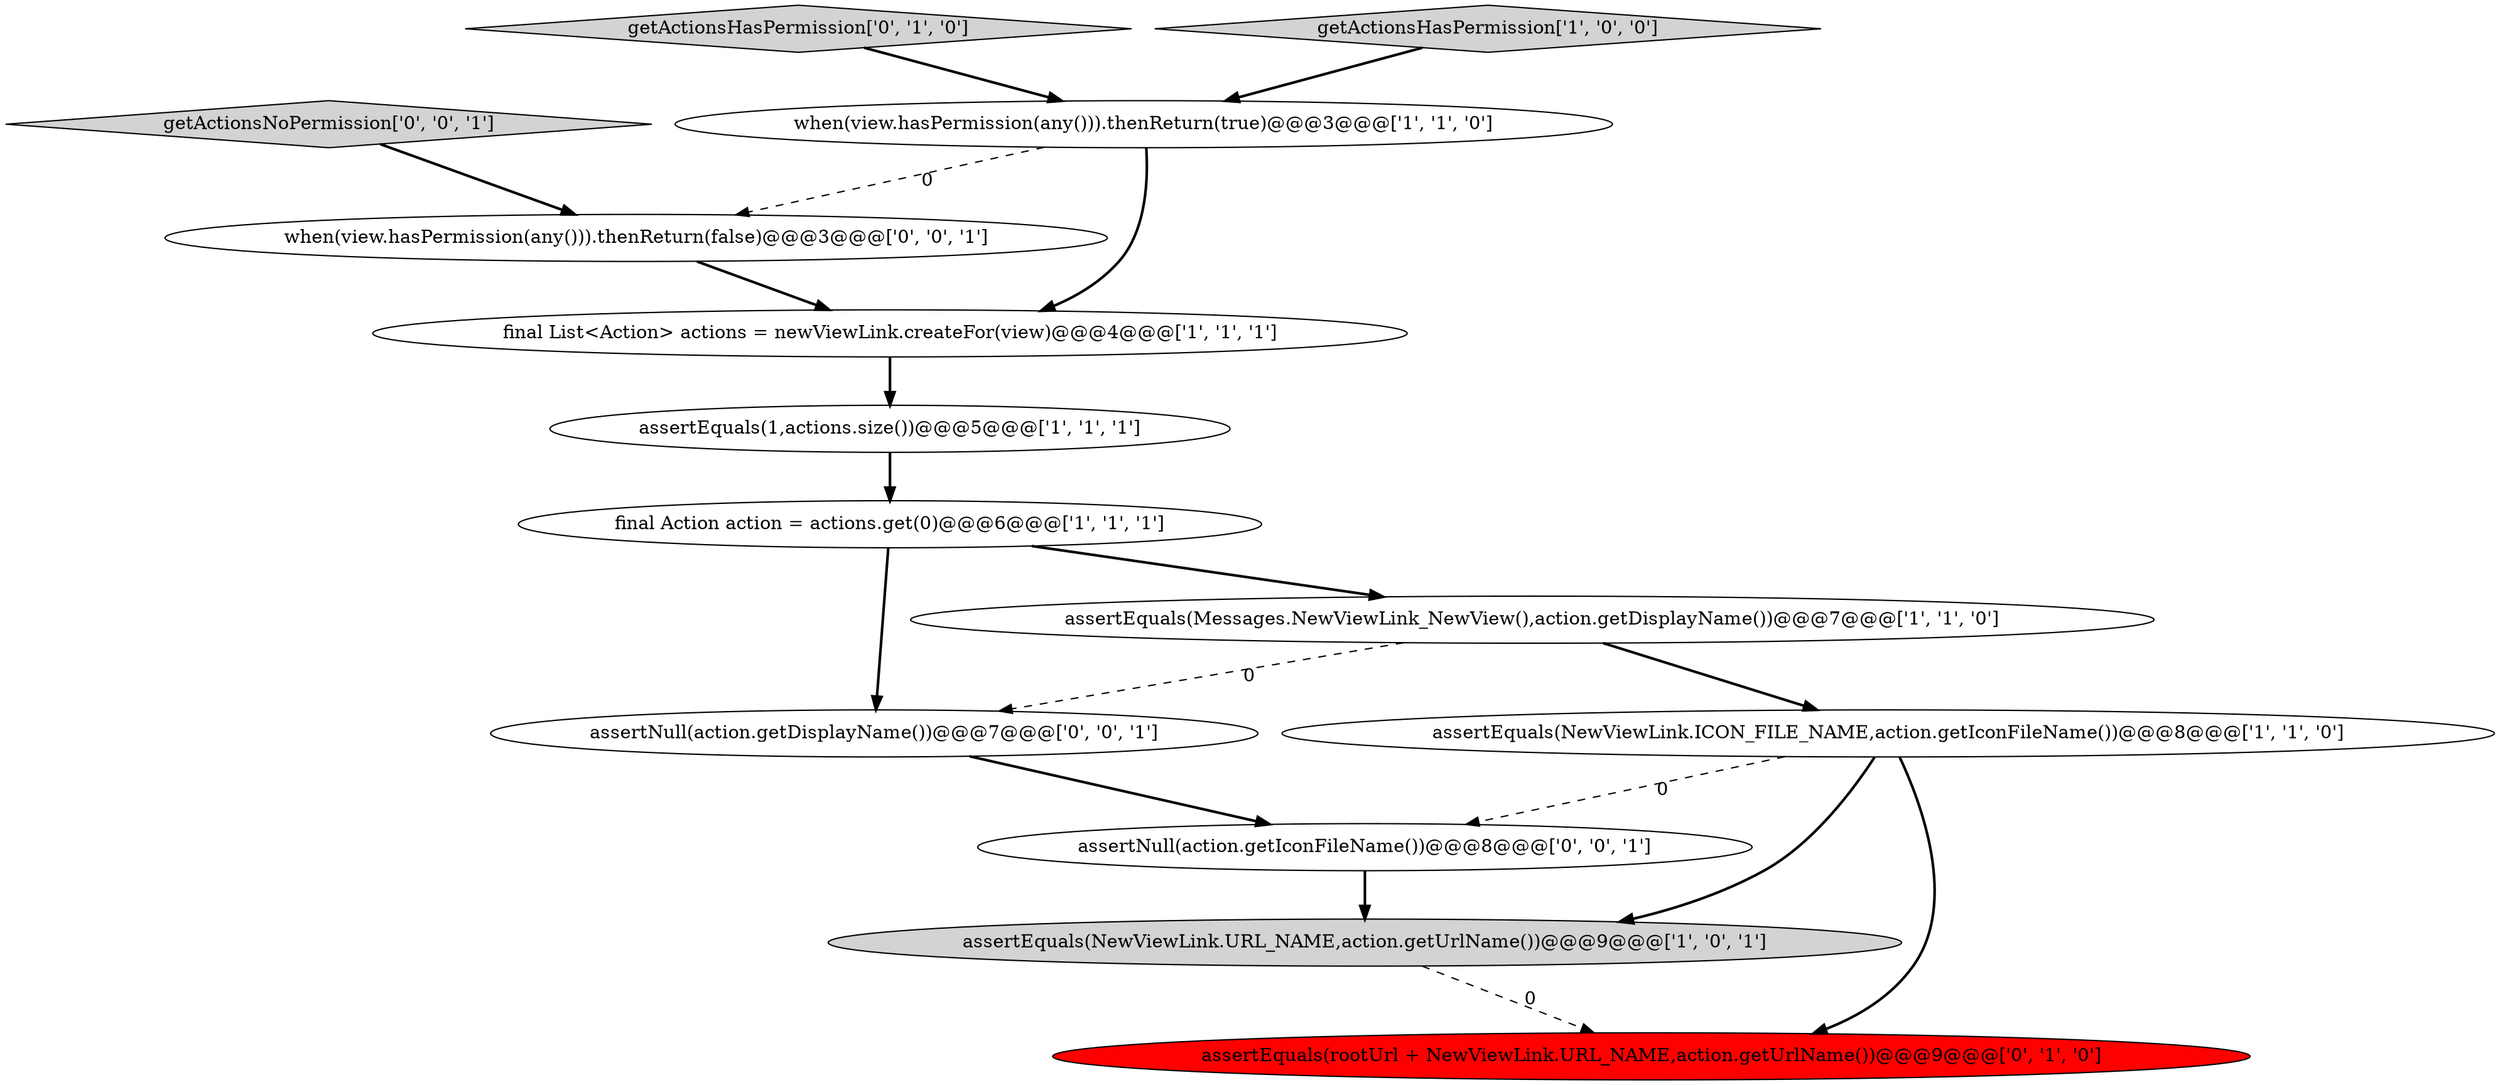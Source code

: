 digraph {
8 [style = filled, label = "getActionsHasPermission['0', '1', '0']", fillcolor = lightgray, shape = diamond image = "AAA0AAABBB2BBB"];
0 [style = filled, label = "final List<Action> actions = newViewLink.createFor(view)@@@4@@@['1', '1', '1']", fillcolor = white, shape = ellipse image = "AAA0AAABBB1BBB"];
6 [style = filled, label = "final Action action = actions.get(0)@@@6@@@['1', '1', '1']", fillcolor = white, shape = ellipse image = "AAA0AAABBB1BBB"];
12 [style = filled, label = "getActionsNoPermission['0', '0', '1']", fillcolor = lightgray, shape = diamond image = "AAA0AAABBB3BBB"];
1 [style = filled, label = "assertEquals(1,actions.size())@@@5@@@['1', '1', '1']", fillcolor = white, shape = ellipse image = "AAA0AAABBB1BBB"];
13 [style = filled, label = "when(view.hasPermission(any())).thenReturn(false)@@@3@@@['0', '0', '1']", fillcolor = white, shape = ellipse image = "AAA0AAABBB3BBB"];
5 [style = filled, label = "assertEquals(NewViewLink.URL_NAME,action.getUrlName())@@@9@@@['1', '0', '1']", fillcolor = lightgray, shape = ellipse image = "AAA0AAABBB1BBB"];
7 [style = filled, label = "assertEquals(Messages.NewViewLink_NewView(),action.getDisplayName())@@@7@@@['1', '1', '0']", fillcolor = white, shape = ellipse image = "AAA0AAABBB1BBB"];
3 [style = filled, label = "getActionsHasPermission['1', '0', '0']", fillcolor = lightgray, shape = diamond image = "AAA0AAABBB1BBB"];
9 [style = filled, label = "assertEquals(rootUrl + NewViewLink.URL_NAME,action.getUrlName())@@@9@@@['0', '1', '0']", fillcolor = red, shape = ellipse image = "AAA1AAABBB2BBB"];
11 [style = filled, label = "assertNull(action.getIconFileName())@@@8@@@['0', '0', '1']", fillcolor = white, shape = ellipse image = "AAA0AAABBB3BBB"];
10 [style = filled, label = "assertNull(action.getDisplayName())@@@7@@@['0', '0', '1']", fillcolor = white, shape = ellipse image = "AAA0AAABBB3BBB"];
4 [style = filled, label = "assertEquals(NewViewLink.ICON_FILE_NAME,action.getIconFileName())@@@8@@@['1', '1', '0']", fillcolor = white, shape = ellipse image = "AAA0AAABBB1BBB"];
2 [style = filled, label = "when(view.hasPermission(any())).thenReturn(true)@@@3@@@['1', '1', '0']", fillcolor = white, shape = ellipse image = "AAA0AAABBB1BBB"];
4->9 [style = bold, label=""];
12->13 [style = bold, label=""];
7->10 [style = dashed, label="0"];
11->5 [style = bold, label=""];
5->9 [style = dashed, label="0"];
2->0 [style = bold, label=""];
1->6 [style = bold, label=""];
7->4 [style = bold, label=""];
4->11 [style = dashed, label="0"];
6->7 [style = bold, label=""];
3->2 [style = bold, label=""];
8->2 [style = bold, label=""];
4->5 [style = bold, label=""];
0->1 [style = bold, label=""];
2->13 [style = dashed, label="0"];
6->10 [style = bold, label=""];
13->0 [style = bold, label=""];
10->11 [style = bold, label=""];
}
